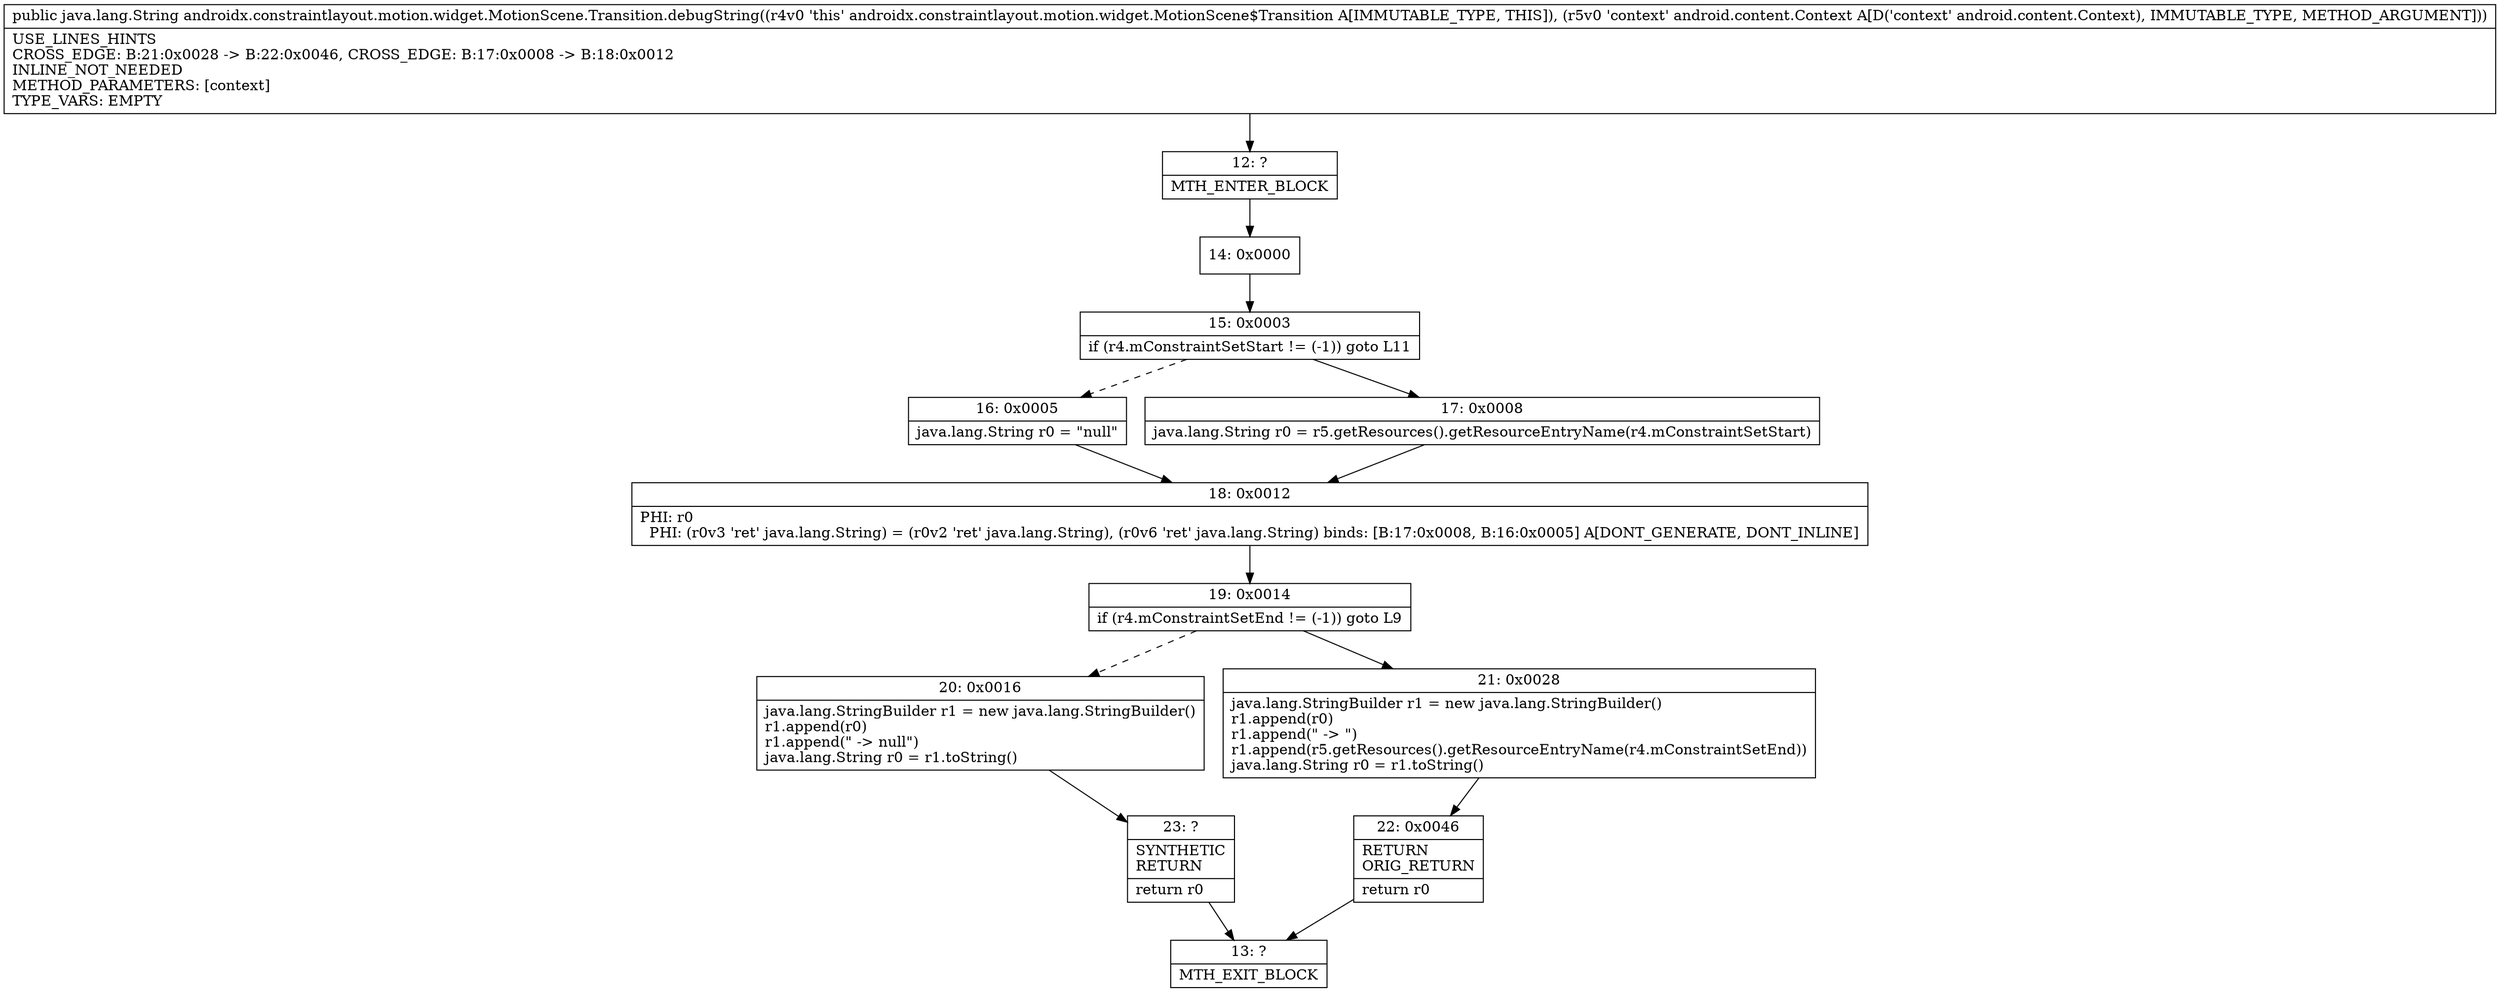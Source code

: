 digraph "CFG forandroidx.constraintlayout.motion.widget.MotionScene.Transition.debugString(Landroid\/content\/Context;)Ljava\/lang\/String;" {
Node_12 [shape=record,label="{12\:\ ?|MTH_ENTER_BLOCK\l}"];
Node_14 [shape=record,label="{14\:\ 0x0000}"];
Node_15 [shape=record,label="{15\:\ 0x0003|if (r4.mConstraintSetStart != (\-1)) goto L11\l}"];
Node_16 [shape=record,label="{16\:\ 0x0005|java.lang.String r0 = \"null\"\l}"];
Node_18 [shape=record,label="{18\:\ 0x0012|PHI: r0 \l  PHI: (r0v3 'ret' java.lang.String) = (r0v2 'ret' java.lang.String), (r0v6 'ret' java.lang.String) binds: [B:17:0x0008, B:16:0x0005] A[DONT_GENERATE, DONT_INLINE]\l}"];
Node_19 [shape=record,label="{19\:\ 0x0014|if (r4.mConstraintSetEnd != (\-1)) goto L9\l}"];
Node_20 [shape=record,label="{20\:\ 0x0016|java.lang.StringBuilder r1 = new java.lang.StringBuilder()\lr1.append(r0)\lr1.append(\" \-\> null\")\ljava.lang.String r0 = r1.toString()\l}"];
Node_23 [shape=record,label="{23\:\ ?|SYNTHETIC\lRETURN\l|return r0\l}"];
Node_13 [shape=record,label="{13\:\ ?|MTH_EXIT_BLOCK\l}"];
Node_21 [shape=record,label="{21\:\ 0x0028|java.lang.StringBuilder r1 = new java.lang.StringBuilder()\lr1.append(r0)\lr1.append(\" \-\> \")\lr1.append(r5.getResources().getResourceEntryName(r4.mConstraintSetEnd))\ljava.lang.String r0 = r1.toString()\l}"];
Node_22 [shape=record,label="{22\:\ 0x0046|RETURN\lORIG_RETURN\l|return r0\l}"];
Node_17 [shape=record,label="{17\:\ 0x0008|java.lang.String r0 = r5.getResources().getResourceEntryName(r4.mConstraintSetStart)\l}"];
MethodNode[shape=record,label="{public java.lang.String androidx.constraintlayout.motion.widget.MotionScene.Transition.debugString((r4v0 'this' androidx.constraintlayout.motion.widget.MotionScene$Transition A[IMMUTABLE_TYPE, THIS]), (r5v0 'context' android.content.Context A[D('context' android.content.Context), IMMUTABLE_TYPE, METHOD_ARGUMENT]))  | USE_LINES_HINTS\lCROSS_EDGE: B:21:0x0028 \-\> B:22:0x0046, CROSS_EDGE: B:17:0x0008 \-\> B:18:0x0012\lINLINE_NOT_NEEDED\lMETHOD_PARAMETERS: [context]\lTYPE_VARS: EMPTY\l}"];
MethodNode -> Node_12;Node_12 -> Node_14;
Node_14 -> Node_15;
Node_15 -> Node_16[style=dashed];
Node_15 -> Node_17;
Node_16 -> Node_18;
Node_18 -> Node_19;
Node_19 -> Node_20[style=dashed];
Node_19 -> Node_21;
Node_20 -> Node_23;
Node_23 -> Node_13;
Node_21 -> Node_22;
Node_22 -> Node_13;
Node_17 -> Node_18;
}

